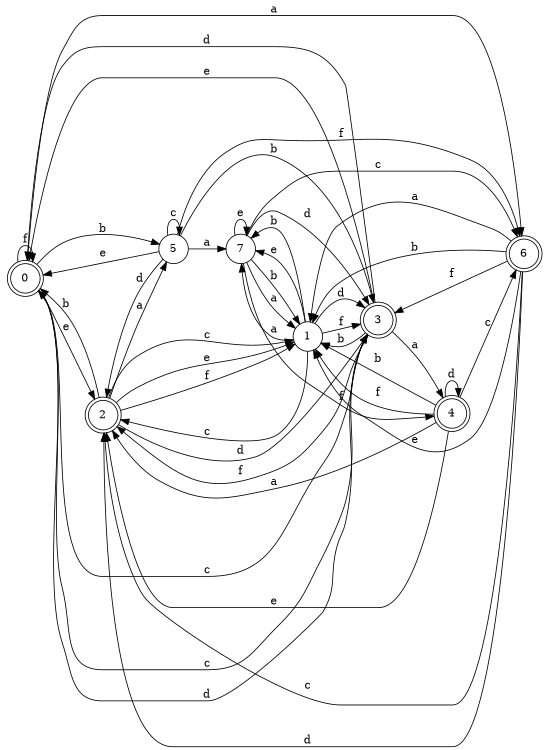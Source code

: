 digraph n7_4 {
__start0 [label="" shape="none"];

rankdir=LR;
size="8,5";

s0 [style="rounded,filled", color="black", fillcolor="white" shape="doublecircle", label="0"];
s1 [style="filled", color="black", fillcolor="white" shape="circle", label="1"];
s2 [style="rounded,filled", color="black", fillcolor="white" shape="doublecircle", label="2"];
s3 [style="rounded,filled", color="black", fillcolor="white" shape="doublecircle", label="3"];
s4 [style="rounded,filled", color="black", fillcolor="white" shape="doublecircle", label="4"];
s5 [style="filled", color="black", fillcolor="white" shape="circle", label="5"];
s6 [style="rounded,filled", color="black", fillcolor="white" shape="doublecircle", label="6"];
s7 [style="filled", color="black", fillcolor="white" shape="circle", label="7"];
s0 -> s6 [label="a"];
s0 -> s5 [label="b"];
s0 -> s3 [label="c"];
s0 -> s3 [label="d"];
s0 -> s2 [label="e"];
s0 -> s0 [label="f"];
s1 -> s7 [label="a"];
s1 -> s7 [label="b"];
s1 -> s2 [label="c"];
s1 -> s3 [label="d"];
s1 -> s7 [label="e"];
s1 -> s3 [label="f"];
s2 -> s5 [label="a"];
s2 -> s0 [label="b"];
s2 -> s1 [label="c"];
s2 -> s3 [label="d"];
s2 -> s1 [label="e"];
s2 -> s1 [label="f"];
s3 -> s4 [label="a"];
s3 -> s1 [label="b"];
s3 -> s0 [label="c"];
s3 -> s0 [label="d"];
s3 -> s0 [label="e"];
s3 -> s2 [label="f"];
s4 -> s2 [label="a"];
s4 -> s1 [label="b"];
s4 -> s6 [label="c"];
s4 -> s4 [label="d"];
s4 -> s2 [label="e"];
s4 -> s1 [label="f"];
s5 -> s7 [label="a"];
s5 -> s3 [label="b"];
s5 -> s5 [label="c"];
s5 -> s2 [label="d"];
s5 -> s0 [label="e"];
s5 -> s6 [label="f"];
s6 -> s1 [label="a"];
s6 -> s1 [label="b"];
s6 -> s2 [label="c"];
s6 -> s2 [label="d"];
s6 -> s1 [label="e"];
s6 -> s3 [label="f"];
s7 -> s1 [label="a"];
s7 -> s1 [label="b"];
s7 -> s6 [label="c"];
s7 -> s3 [label="d"];
s7 -> s7 [label="e"];
s7 -> s4 [label="f"];

}